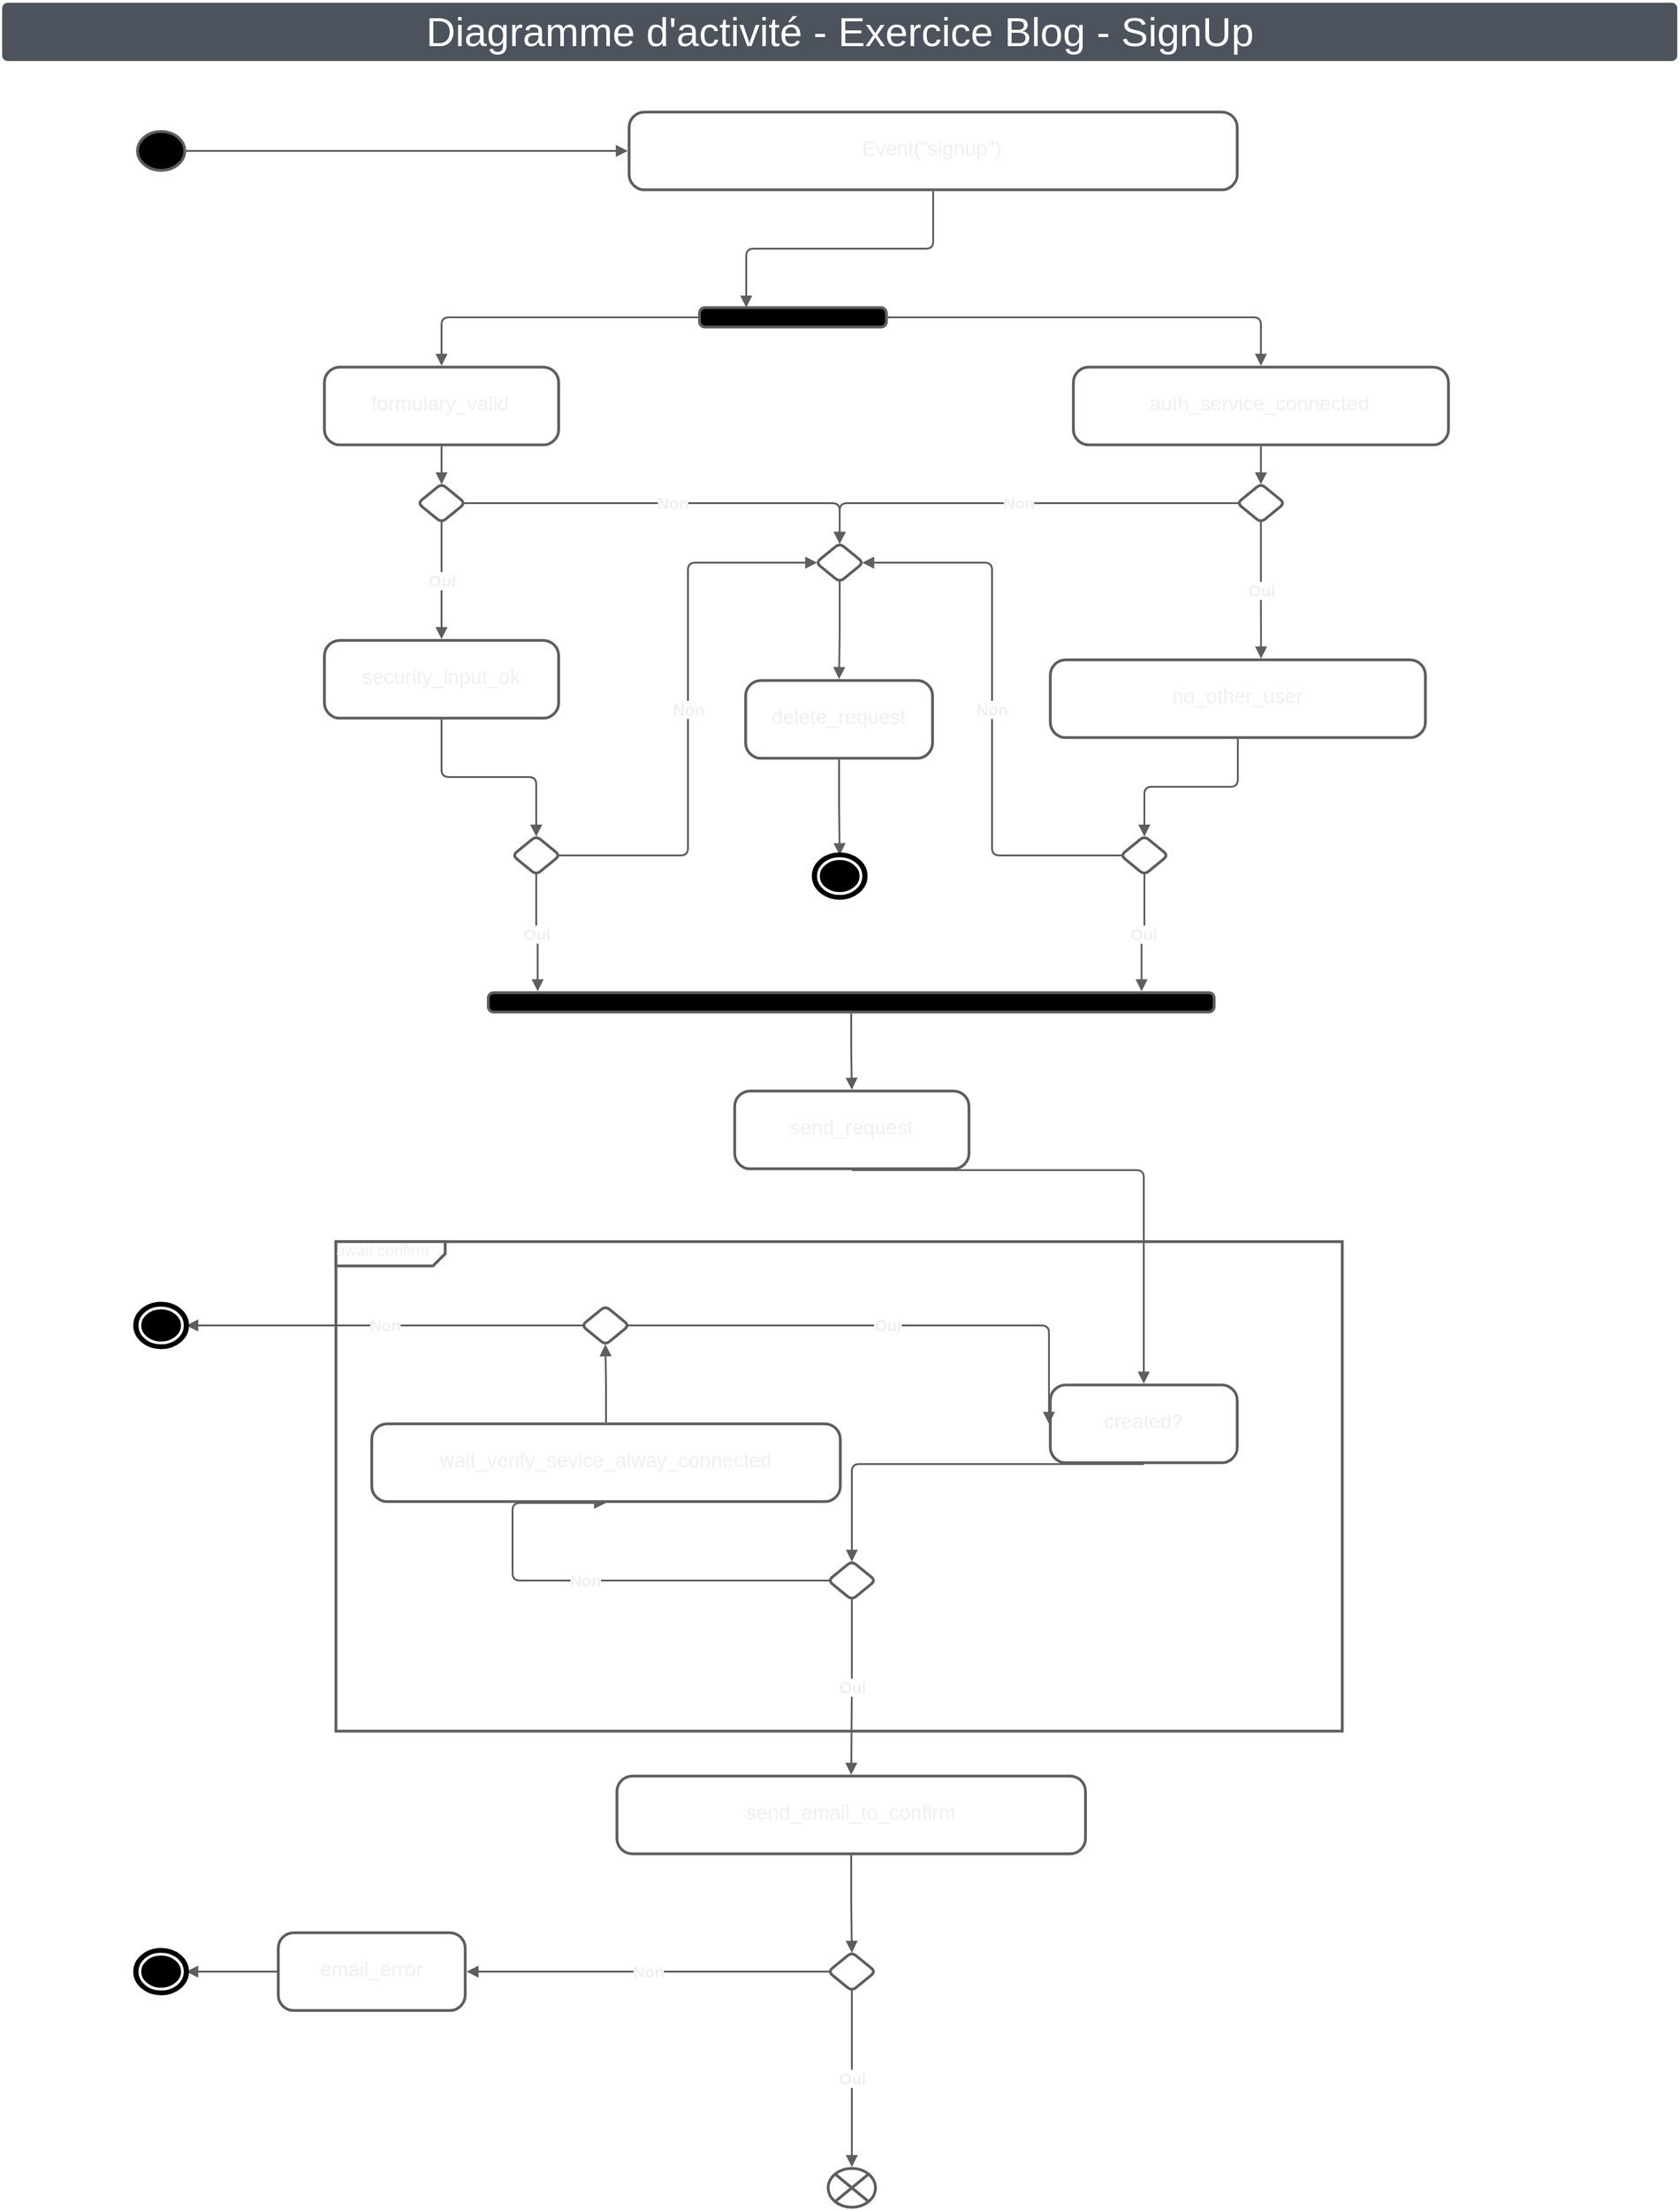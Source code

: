 <mxfile>
    <diagram id="xENb1PR-wKurncBFWdLF" name="Page-1">
        <mxGraphModel dx="2040" dy="3480" grid="1" gridSize="10" guides="1" tooltips="1" connect="1" arrows="0" fold="1" page="1" pageScale="1" pageWidth="850" pageHeight="1100" background="#ffffff" math="0" shadow="0">
            <root>
                <mxCell id="0"/>
                <mxCell id="1" parent="0"/>
                <UserObject label="await confirm" lucidchartObjectId="9NNubxDWasQ0" id="2">
                    <mxCell style="html=1;blockSpacing=1;whiteSpace=wrap;shape=mxgraph.sysml.package2;xSize=90;overflow=fill;fontSize=13;spacing=0;strokeColor=#5e5e5e;strokeOpacity=100;rounded=1;absoluteArcSize=1;arcSize=9;strokeWidth=2.3;container=1;pointerEvents=0;collapsible=0;recursiveResize=0;fontColor=#F0F0F0;align=left;" vertex="1" parent="1">
                        <mxGeometry x="423.5" y="-70" width="829" height="403" as="geometry"/>
                    </mxCell>
                </UserObject>
                <UserObject label="" lucidchartObjectId="KANum4VIUakB" id="3">
                    <mxCell style="html=1;overflow=block;blockSpacing=1;ellipse;fillColor=#000000;fontSize=13;spacing=0;strokeColor=#5e5e5e;strokeOpacity=100;rounded=1;absoluteArcSize=1;arcSize=9;strokeWidth=2.3;fontColor=#F0F0F0;" vertex="1" parent="1">
                        <mxGeometry x="260" y="-984" width="39" height="32" as="geometry"/>
                    </mxCell>
                </UserObject>
                <UserObject label="" lucidchartObjectId="9ANuZ-cOUqGq" id="4">
                    <mxCell style="html=1;jettySize=18;whiteSpace=wrap;fontSize=13;strokeColor=#5E5E5E;strokeWidth=1.5;rounded=1;arcSize=12;edgeStyle=orthogonalEdgeStyle;startArrow=none;endArrow=block;endFill=1;exitX=1.029;exitY=0.5;exitPerimeter=0;entryX=-0.002;entryY=0.5;entryPerimeter=0;fontColor=#F0F0F0;" edge="1" parent="1" source="3" target="5">
                        <mxGeometry width="100" height="100" relative="1" as="geometry">
                            <Array as="points"/>
                        </mxGeometry>
                    </mxCell>
                </UserObject>
                <mxCell id="5" value="&lt;div style=&quot;display: flex; justify-content: center; text-align: center; align-items: baseline; font-size: 0; line-height: 1.25;margin-top: -2px;&quot;&gt;&lt;span&gt;&lt;span style=&quot;font-size: 16.7px;&quot;&gt;Event(&quot;signup&quot;)&lt;/span&gt;&lt;/span&gt;&lt;/div&gt;" style="rounded=1;arcSize=20;overflow=block;blockSpacing=1;html=1;fontSize=13;spacing=0;strokeColor=#5e5e5e;strokeOpacity=100;strokeWidth=2.3;fontColor=#F0F0F0;" vertex="1" parent="1">
                    <mxGeometry x="665" y="-1000" width="501" height="64" as="geometry"/>
                </mxCell>
                <UserObject label="" lucidchartObjectId="eCNuh2-9iTkH" id="6">
                    <mxCell style="html=1;jettySize=18;whiteSpace=wrap;fontSize=13;strokeColor=#5E5E5E;strokeWidth=1.5;rounded=1;arcSize=12;edgeStyle=orthogonalEdgeStyle;startArrow=none;endArrow=block;endFill=1;exitX=0.5;exitY=1.017;exitPerimeter=0;entryX=0.25;entryY=0;entryPerimeter=0;fontColor=#F0F0F0;" edge="1" parent="1" source="5" target="7">
                        <mxGeometry width="100" height="100" relative="1" as="geometry">
                            <Array as="points"/>
                        </mxGeometry>
                    </mxCell>
                </UserObject>
                <UserObject label="" lucidchartObjectId="hCNuIkLAoGU2" id="7">
                    <mxCell style="html=1;overflow=block;blockSpacing=1;fillColor=#000000;fontSize=13;spacing=0;strokeColor=#5e5e5e;strokeOpacity=100;rounded=1;absoluteArcSize=1;arcSize=9;strokeWidth=2.3;fontColor=#F0F0F0;" vertex="1" parent="1">
                        <mxGeometry x="723" y="-839" width="154" height="16" as="geometry"/>
                    </mxCell>
                </UserObject>
                <UserObject label="" lucidchartObjectId="_CNuZhy.L0TY" id="8">
                    <mxCell style="html=1;jettySize=18;whiteSpace=wrap;fontSize=13;strokeColor=#5E5E5E;strokeWidth=1.5;rounded=1;arcSize=12;edgeStyle=orthogonalEdgeStyle;startArrow=none;endArrow=block;endFill=1;exitX=-0.007;exitY=0.5;exitPerimeter=0;entryX=0.5;entryY=-0.017;entryPerimeter=0;fontColor=#F0F0F0;" edge="1" parent="1" source="7" target="9">
                        <mxGeometry width="100" height="100" relative="1" as="geometry">
                            <Array as="points"/>
                        </mxGeometry>
                    </mxCell>
                </UserObject>
                <mxCell id="9" value="&lt;div style=&quot;display: flex; justify-content: center; text-align: center; align-items: baseline; font-size: 0; line-height: 1.25;margin-top: -2px;&quot;&gt;&lt;span&gt;&lt;span style=&quot;font-size: 16.7px;&quot;&gt;formulary_valid&lt;/span&gt;&lt;/span&gt;&lt;/div&gt;" style="rounded=1;arcSize=20;overflow=block;blockSpacing=1;html=1;fontSize=13;spacing=0;strokeColor=#5e5e5e;strokeOpacity=100;strokeWidth=2.3;fontColor=#F0F0F0;" vertex="1" parent="1">
                    <mxGeometry x="414" y="-790" width="193" height="64" as="geometry"/>
                </mxCell>
                <UserObject label="" lucidchartObjectId="CDNuMbn6S~Md" id="10">
                    <mxCell style="html=1;jettySize=18;whiteSpace=wrap;fontSize=13;strokeColor=#5E5E5E;strokeWidth=1.5;rounded=1;arcSize=12;edgeStyle=orthogonalEdgeStyle;startArrow=none;endArrow=block;endFill=1;exitX=1.007;exitY=0.5;exitPerimeter=0;entryX=0.5;entryY=-0.017;entryPerimeter=0;fontColor=#F0F0F0;" edge="1" parent="1" source="7" target="11">
                        <mxGeometry width="100" height="100" relative="1" as="geometry">
                            <Array as="points"/>
                        </mxGeometry>
                    </mxCell>
                </UserObject>
                <mxCell id="11" value="&lt;div style=&quot;display: flex; justify-content: center; text-align: center; align-items: baseline; font-size: 0; line-height: 1.25;margin-top: -2px;&quot;&gt;&lt;span&gt;&lt;span style=&quot;font-size: 16.7px;&quot;&gt;auth_service_connected &lt;/span&gt;&lt;/span&gt;&lt;/div&gt;" style="rounded=1;arcSize=20;overflow=block;blockSpacing=1;html=1;fontSize=13;spacing=0;strokeColor=#5e5e5e;strokeOpacity=100;strokeWidth=2.3;fontColor=#F0F0F0;" vertex="1" parent="1">
                    <mxGeometry x="1031" y="-790" width="309" height="64" as="geometry"/>
                </mxCell>
                <UserObject label="" lucidchartObjectId="bENuChNIqTIM" id="12">
                    <mxCell style="html=1;overflow=block;blockSpacing=1;whiteSpace=wrap;shape=rhombus;fontSize=13;spacing=0;strokeColor=#5e5e5e;strokeOpacity=100;rounded=1;absoluteArcSize=1;arcSize=9;strokeWidth=2.3;fontColor=#f0f0f0;" vertex="1" parent="1">
                        <mxGeometry x="1070" y="-404" width="39" height="32" as="geometry"/>
                    </mxCell>
                </UserObject>
                <UserObject label="" lucidchartObjectId="hENuyL7d47UH" id="13">
                    <mxCell style="html=1;jettySize=18;whiteSpace=wrap;fontSize=13;strokeColor=#5E5E5E;strokeWidth=1.5;rounded=1;arcSize=12;edgeStyle=orthogonalEdgeStyle;startArrow=none;endArrow=block;endFill=1;exitX=0.5;exitY=1.017;exitPerimeter=0;entryX=0.5;entryY=0.016;entryPerimeter=0;fontColor=#f0f0f0;" edge="1" parent="1" source="41" target="14">
                        <mxGeometry width="100" height="100" relative="1" as="geometry">
                            <Array as="points"/>
                        </mxGeometry>
                    </mxCell>
                </UserObject>
                <UserObject label="" lucidchartObjectId="iENu-VrhnDNN" id="14">
                    <mxCell style="html=1;overflow=block;blockSpacing=1;whiteSpace=wrap;shape=rhombus;fontSize=13;spacing=0;strokeColor=#5e5e5e;strokeOpacity=100;rounded=1;absoluteArcSize=1;arcSize=9;strokeWidth=2.3;fontColor=#f0f0f0;" vertex="1" parent="1">
                        <mxGeometry x="569" y="-404" width="39" height="32" as="geometry"/>
                    </mxCell>
                </UserObject>
                <UserObject label="" lucidchartObjectId="vENu-bHoKH-_" id="15">
                    <mxCell style="html=1;jettySize=18;whiteSpace=wrap;fontSize=13.3;fontColor=#f0f0f0;fontStyle=1;align=center;strokeColor=#5E5E5E;strokeWidth=1.5;rounded=1;arcSize=12;edgeStyle=orthogonalEdgeStyle;startArrow=none;endArrow=block;endFill=1;exitX=0.975;exitY=0.5;exitPerimeter=0;entryX=0.025;entryY=0.5;entryPerimeter=0;" edge="1" parent="1" source="14" target="17">
                        <mxGeometry width="100" height="100" relative="1" as="geometry">
                            <Array as="points"/>
                        </mxGeometry>
                    </mxCell>
                </UserObject>
                <mxCell id="16" value="Non" style="text;html=1;resizable=0;labelBackgroundColor=default;align=center;verticalAlign=middle;fontStyle=1;fontColor=#f0f0f0;fontSize=13.3;" vertex="1" parent="15">
                    <mxGeometry relative="1" as="geometry"/>
                </mxCell>
                <UserObject label="" lucidchartObjectId="wENu-WMFKMva" id="17">
                    <mxCell style="html=1;overflow=block;blockSpacing=1;whiteSpace=wrap;shape=rhombus;fontSize=13;spacing=0;strokeColor=#5e5e5e;strokeOpacity=100;rounded=1;absoluteArcSize=1;arcSize=9;strokeWidth=2.3;fontColor=#f0f0f0;" vertex="1" parent="1">
                        <mxGeometry x="819" y="-645" width="39" height="32" as="geometry"/>
                    </mxCell>
                </UserObject>
                <UserObject label="" lucidchartObjectId="RENuM_x4sSli" id="18">
                    <mxCell style="html=1;jettySize=18;whiteSpace=wrap;fontSize=13.3;fontColor=#f0f0f0;fontStyle=1;align=center;strokeColor=#5E5E5E;strokeWidth=1.5;rounded=1;arcSize=12;edgeStyle=orthogonalEdgeStyle;startArrow=none;endArrow=block;endFill=1;exitX=0.5;exitY=0.984;exitPerimeter=0;entryX=0.9;entryY=-0.07;entryPerimeter=0;" edge="1" parent="1" source="12" target="26">
                        <mxGeometry width="100" height="100" relative="1" as="geometry">
                            <Array as="points"/>
                        </mxGeometry>
                    </mxCell>
                </UserObject>
                <mxCell id="19" value="Oui" style="text;html=1;resizable=0;labelBackgroundColor=default;align=center;verticalAlign=middle;fontStyle=1;fontColor=#f0f0f0;fontSize=13.3;" vertex="1" parent="18">
                    <mxGeometry relative="1" as="geometry"/>
                </mxCell>
                <UserObject label="" lucidchartObjectId="UENuojL7oZFD" id="20">
                    <mxCell style="html=1;jettySize=18;whiteSpace=wrap;fontSize=13.3;fontColor=#f0f0f0;fontStyle=1;align=center;strokeColor=#5E5E5E;strokeWidth=1.5;rounded=1;arcSize=12;edgeStyle=orthogonalEdgeStyle;startArrow=none;endArrow=block;endFill=1;exitX=0.025;exitY=0.5;exitPerimeter=0;entryX=0.975;entryY=0.5;entryPerimeter=0;" edge="1" parent="1" source="12" target="17">
                        <mxGeometry width="100" height="100" relative="1" as="geometry">
                            <Array as="points"/>
                        </mxGeometry>
                    </mxCell>
                </UserObject>
                <mxCell id="21" value="Non" style="text;html=1;resizable=0;labelBackgroundColor=default;align=center;verticalAlign=middle;fontStyle=1;fontColor=#f0f0f0;fontSize=13.3;" vertex="1" parent="20">
                    <mxGeometry relative="1" as="geometry"/>
                </mxCell>
                <UserObject label="" lucidchartObjectId="GFNujyI0Qc8q" id="22">
                    <mxCell style="html=1;jettySize=18;whiteSpace=wrap;fontSize=13;strokeColor=#5E5E5E;strokeWidth=1.5;rounded=1;arcSize=12;edgeStyle=orthogonalEdgeStyle;startArrow=none;endArrow=block;endFill=1;exitX=0.5;exitY=0.984;exitPerimeter=0;entryX=0.5;entryY=-0.017;entryPerimeter=0;fontColor=#f0f0f0;" edge="1" parent="1" source="17" target="23">
                        <mxGeometry width="100" height="100" relative="1" as="geometry">
                            <Array as="points"/>
                        </mxGeometry>
                    </mxCell>
                </UserObject>
                <mxCell id="23" value="&lt;div style=&quot;display: flex; justify-content: center; text-align: center; align-items: baseline; font-size: 0; line-height: 1.25;margin-top: -2px;&quot;&gt;&lt;span&gt;&lt;span style=&quot;font-size: 16.7px;&quot;&gt;delete_request&lt;/span&gt;&lt;/span&gt;&lt;/div&gt;" style="rounded=1;arcSize=20;whiteSpace=wrap;overflow=block;blockSpacing=1;html=1;fontSize=13;spacing=0;strokeColor=#5e5e5e;strokeOpacity=100;strokeWidth=2.3;fontColor=#f0f0f0;" vertex="1" parent="1">
                    <mxGeometry x="761" y="-532" width="154" height="64" as="geometry"/>
                </mxCell>
                <UserObject label="" lucidchartObjectId="AGNuyfDCfZ3p" id="24">
                    <mxCell style="html=1;jettySize=18;whiteSpace=wrap;fontSize=13;strokeColor=#5E5E5E;strokeWidth=1.5;rounded=1;arcSize=12;edgeStyle=orthogonalEdgeStyle;startArrow=none;endArrow=block;endFill=1;exitX=0.5;exitY=1.017;exitPerimeter=0;entryX=0.5;entryY=-0.035;entryPerimeter=0;fontColor=#f0f0f0;" edge="1" parent="1" source="23" target="25">
                        <mxGeometry width="100" height="100" relative="1" as="geometry">
                            <Array as="points"/>
                        </mxGeometry>
                    </mxCell>
                </UserObject>
                <UserObject label="" lucidchartObjectId="CGNuHaA0Pcdx" id="25">
                    <mxCell style="html=1;overflow=block;blockSpacing=1;whiteSpace=wrap;shape=mxgraph.bpmn.shape;outline=end;symbol=terminate;strokeColor=#000000;fillColor=#ffffff;fontSize=13;spacing=0;strokeOpacity=100;rounded=1;absoluteArcSize=1;arcSize=9;strokeWidth=2.3;fontColor=#f0f0f0;" vertex="1" parent="1">
                        <mxGeometry x="819" y="-387" width="39" height="32" as="geometry"/>
                    </mxCell>
                </UserObject>
                <UserObject label="" lucidchartObjectId=".GNuiZ.bpCaC" id="26">
                    <mxCell style="html=1;overflow=block;blockSpacing=1;whiteSpace=wrap;fillColor=#000000;fontSize=13;spacing=0;strokeColor=#5e5e5e;strokeOpacity=100;rounded=1;absoluteArcSize=1;arcSize=9;strokeWidth=2.3;fontColor=#f0f0f0;" vertex="1" parent="1">
                        <mxGeometry x="549" y="-275" width="598" height="16" as="geometry"/>
                    </mxCell>
                </UserObject>
                <UserObject label="" lucidchartObjectId="sHNutsPccugG" id="27">
                    <mxCell style="html=1;jettySize=18;whiteSpace=wrap;fontSize=13.3;fontColor=#f0f0f0;fontStyle=1;align=center;strokeColor=#5E5E5E;strokeWidth=1.5;rounded=1;arcSize=12;edgeStyle=orthogonalEdgeStyle;startArrow=none;endArrow=block;endFill=1;exitX=0.5;exitY=0.984;exitPerimeter=0;entryX=0.068;entryY=-0.07;entryPerimeter=0;" edge="1" parent="1" source="14" target="26">
                        <mxGeometry width="100" height="100" relative="1" as="geometry">
                            <Array as="points"/>
                        </mxGeometry>
                    </mxCell>
                </UserObject>
                <mxCell id="28" value="Oui" style="text;html=1;resizable=0;labelBackgroundColor=default;align=center;verticalAlign=middle;fontStyle=1;fontColor=#f0f0f0;fontSize=13.3;" vertex="1" parent="27">
                    <mxGeometry relative="1" as="geometry"/>
                </mxCell>
                <mxCell id="29" value="&lt;div style=&quot;display: flex; justify-content: center; text-align: center; align-items: baseline; font-size: 0; line-height: 1.25;margin-top: -2px;&quot;&gt;&lt;span&gt;&lt;span style=&quot;font-size: 16.7px;&quot;&gt;no_other_user&lt;/span&gt;&lt;/span&gt;&lt;/div&gt;" style="rounded=1;arcSize=20;whiteSpace=wrap;overflow=block;blockSpacing=1;html=1;fontSize=13;spacing=0;strokeColor=#5e5e5e;strokeOpacity=100;strokeWidth=2.3;fontColor=#f0f0f0;" vertex="1" parent="1">
                    <mxGeometry x="1012" y="-549" width="309" height="64" as="geometry"/>
                </mxCell>
                <UserObject label="" lucidchartObjectId="rJNu3k_f-T4b" id="30">
                    <mxCell style="html=1;jettySize=18;whiteSpace=wrap;fontSize=13;strokeColor=#5E5E5E;strokeWidth=1.5;rounded=1;arcSize=12;edgeStyle=orthogonalEdgeStyle;startArrow=none;endArrow=block;endFill=1;exitX=0.5;exitY=1.017;exitPerimeter=0;entryX=0.5;entryY=0.016;entryPerimeter=0;fontColor=#F0F0F0;" edge="1" parent="1" source="11" target="31">
                        <mxGeometry width="100" height="100" relative="1" as="geometry">
                            <Array as="points"/>
                        </mxGeometry>
                    </mxCell>
                </UserObject>
                <UserObject label="" lucidchartObjectId="sJNuisR-MhfG" id="31">
                    <mxCell style="html=1;overflow=block;blockSpacing=1;whiteSpace=wrap;shape=rhombus;fontSize=13;spacing=0;strokeColor=#5e5e5e;strokeOpacity=100;rounded=1;absoluteArcSize=1;arcSize=9;strokeWidth=2.3;fontColor=#f0f0f0;" vertex="1" parent="1">
                        <mxGeometry x="1166" y="-694" width="39" height="32" as="geometry"/>
                    </mxCell>
                </UserObject>
                <UserObject label="" lucidchartObjectId="vJNuU-E9qUAA" id="32">
                    <mxCell style="html=1;jettySize=18;whiteSpace=wrap;fontSize=13.3;fontColor=#f0f0f0;fontStyle=1;align=center;strokeColor=#5E5E5E;strokeWidth=1.5;rounded=1;arcSize=12;edgeStyle=orthogonalEdgeStyle;startArrow=none;endArrow=block;endFill=1;exitX=0.5;exitY=0.984;exitPerimeter=0;entryX=0.562;entryY=-0.017;entryPerimeter=0;" edge="1" parent="1" source="31" target="29">
                        <mxGeometry width="100" height="100" relative="1" as="geometry">
                            <Array as="points"/>
                        </mxGeometry>
                    </mxCell>
                </UserObject>
                <mxCell id="33" value="Oui" style="text;html=1;resizable=0;labelBackgroundColor=default;align=center;verticalAlign=middle;fontStyle=1;fontColor=#f0f0f0;fontSize=13.3;" vertex="1" parent="32">
                    <mxGeometry relative="1" as="geometry"/>
                </mxCell>
                <UserObject label="" lucidchartObjectId="CJNuX-OfsDIr" id="34">
                    <mxCell style="html=1;jettySize=18;whiteSpace=wrap;fontSize=13.3;fontColor=#f0f0f0;fontStyle=1;align=center;strokeColor=#5E5E5E;strokeWidth=1.5;rounded=1;arcSize=12;edgeStyle=orthogonalEdgeStyle;startArrow=none;endArrow=block;endFill=1;exitX=0.025;exitY=0.5;exitPerimeter=0;entryX=0.5;entryY=0.016;entryPerimeter=0;" edge="1" parent="1" source="31" target="17">
                        <mxGeometry width="100" height="100" relative="1" as="geometry">
                            <Array as="points"/>
                        </mxGeometry>
                    </mxCell>
                </UserObject>
                <mxCell id="35" value="Non" style="text;html=1;resizable=0;labelBackgroundColor=default;align=center;verticalAlign=middle;fontStyle=1;fontColor=#f0f0f0;fontSize=13.3;" vertex="1" parent="34">
                    <mxGeometry relative="1" as="geometry"/>
                </mxCell>
                <UserObject label="" lucidchartObjectId="IJNuMA8zq1ss" id="36">
                    <mxCell style="html=1;jettySize=18;whiteSpace=wrap;fontSize=13;strokeColor=#5E5E5E;strokeWidth=1.5;rounded=1;arcSize=12;edgeStyle=orthogonalEdgeStyle;startArrow=none;endArrow=block;endFill=1;exitX=0.5;exitY=1.017;exitPerimeter=0;entryX=0.5;entryY=0.016;entryPerimeter=0;fontColor=#f0f0f0;" edge="1" parent="1" source="29" target="12">
                        <mxGeometry width="100" height="100" relative="1" as="geometry">
                            <Array as="points"/>
                        </mxGeometry>
                    </mxCell>
                </UserObject>
                <UserObject label="" lucidchartObjectId="8KNuIokJuios" id="37">
                    <mxCell style="html=1;jettySize=18;whiteSpace=wrap;fontSize=13;strokeColor=#5E5E5E;strokeWidth=1.5;rounded=1;arcSize=12;edgeStyle=orthogonalEdgeStyle;startArrow=none;endArrow=block;endFill=1;exitX=0.5;exitY=1.017;exitPerimeter=0;entryX=0.5;entryY=0.016;entryPerimeter=0;fontColor=#F0F0F0;" edge="1" parent="1" source="9" target="38">
                        <mxGeometry width="100" height="100" relative="1" as="geometry">
                            <Array as="points"/>
                        </mxGeometry>
                    </mxCell>
                </UserObject>
                <UserObject label="" lucidchartObjectId="9KNuPIdGmb6U" id="38">
                    <mxCell style="html=1;overflow=block;blockSpacing=1;whiteSpace=wrap;shape=rhombus;fontSize=13;spacing=0;strokeColor=#5e5e5e;strokeOpacity=100;rounded=1;absoluteArcSize=1;arcSize=9;strokeWidth=2.3;fontColor=#f0f0f0;" vertex="1" parent="1">
                        <mxGeometry x="491" y="-694" width="39" height="32" as="geometry"/>
                    </mxCell>
                </UserObject>
                <UserObject label="" lucidchartObjectId="eLNunPSPW104" id="39">
                    <mxCell style="html=1;jettySize=18;whiteSpace=wrap;fontSize=13.3;fontColor=#f0f0f0;fontStyle=1;align=center;strokeColor=#5E5E5E;strokeWidth=1.5;rounded=1;arcSize=12;edgeStyle=orthogonalEdgeStyle;startArrow=none;endArrow=block;endFill=1;exitX=0.5;exitY=0.984;exitPerimeter=0;entryX=0.5;entryY=-0.017;entryPerimeter=0;" edge="1" parent="1" source="38" target="41">
                        <mxGeometry width="100" height="100" relative="1" as="geometry">
                            <Array as="points"/>
                        </mxGeometry>
                    </mxCell>
                </UserObject>
                <mxCell id="40" value="Oui" style="text;html=1;resizable=0;labelBackgroundColor=default;align=center;verticalAlign=middle;fontStyle=1;fontColor=#f0f0f0;fontSize=13.3;" vertex="1" parent="39">
                    <mxGeometry relative="1" as="geometry"/>
                </mxCell>
                <mxCell id="41" value="&lt;div style=&quot;display: flex; justify-content: center; text-align: center; align-items: baseline; font-size: 0; line-height: 1.25;margin-top: -2px;&quot;&gt;&lt;span&gt;&lt;span style=&quot;font-size: 16.7px;&quot;&gt;security_input_ok&lt;/span&gt;&lt;/span&gt;&lt;/div&gt;" style="rounded=1;arcSize=20;whiteSpace=wrap;overflow=block;blockSpacing=1;html=1;fontSize=13;spacing=0;strokeColor=#5e5e5e;strokeOpacity=100;strokeWidth=2.3;fontColor=#f0f0f0;" vertex="1" parent="1">
                    <mxGeometry x="414" y="-565" width="193" height="64" as="geometry"/>
                </mxCell>
                <UserObject label="" lucidchartObjectId="lLNuz2mynfg4" id="42">
                    <mxCell style="html=1;jettySize=18;whiteSpace=wrap;fontSize=13.3;fontColor=#f0f0f0;fontStyle=1;align=center;strokeColor=#5E5E5E;strokeWidth=1.5;rounded=1;arcSize=12;edgeStyle=orthogonalEdgeStyle;startArrow=none;endArrow=block;endFill=1;exitX=0.975;exitY=0.5;exitPerimeter=0;entryX=0.5;entryY=0.016;entryPerimeter=0;" edge="1" parent="1" source="38" target="17">
                        <mxGeometry width="100" height="100" relative="1" as="geometry">
                            <Array as="points"/>
                        </mxGeometry>
                    </mxCell>
                </UserObject>
                <mxCell id="43" value="Non" style="text;html=1;resizable=0;labelBackgroundColor=default;align=center;verticalAlign=middle;fontStyle=1;fontColor=#f0f0f0;fontSize=13.3;" vertex="1" parent="42">
                    <mxGeometry relative="1" as="geometry"/>
                </mxCell>
                <UserObject label="" lucidchartObjectId="qNNuN7e2O3u6" id="44">
                    <mxCell style="html=1;jettySize=18;whiteSpace=wrap;fontSize=13;strokeColor=#5E5E5E;strokeWidth=1.5;rounded=1;arcSize=12;edgeStyle=orthogonalEdgeStyle;startArrow=none;endArrow=block;endFill=1;exitX=0.5;exitY=1.07;exitPerimeter=0;entryX=0.5;entryY=-0.017;entryPerimeter=0;fontColor=#f0f0f0;" edge="1" parent="1" source="26" target="45">
                        <mxGeometry width="100" height="100" relative="1" as="geometry">
                            <Array as="points"/>
                        </mxGeometry>
                    </mxCell>
                </UserObject>
                <mxCell id="45" value="&lt;div style=&quot;display: flex; justify-content: center; text-align: center; align-items: baseline; font-size: 0; line-height: 1.25;margin-top: -2px;&quot;&gt;&lt;span&gt;&lt;span style=&quot;font-size: 16.7px;&quot;&gt;send_request&lt;/span&gt;&lt;/span&gt;&lt;/div&gt;" style="rounded=1;arcSize=20;whiteSpace=wrap;overflow=block;blockSpacing=1;html=1;fontSize=13;spacing=0;strokeColor=#5e5e5e;strokeOpacity=100;strokeWidth=2.3;fontColor=#f0f0f0;" vertex="1" parent="1">
                    <mxGeometry x="752" y="-194" width="193" height="64" as="geometry"/>
                </mxCell>
                <UserObject label="" lucidchartObjectId="uONuEctptQsI" id="46">
                    <mxCell style="html=1;jettySize=18;whiteSpace=wrap;fontSize=13;strokeColor=#5E5E5E;strokeWidth=1.5;rounded=1;arcSize=12;edgeStyle=orthogonalEdgeStyle;startArrow=none;endArrow=block;endFill=1;exitX=0.5;exitY=1.017;exitPerimeter=0;entryX=0.5;entryY=-0.017;entryPerimeter=0;fontColor=#f0f0f0;" edge="1" parent="1" source="45" target="47">
                        <mxGeometry width="100" height="100" relative="1" as="geometry">
                            <Array as="points"/>
                        </mxGeometry>
                    </mxCell>
                </UserObject>
                <mxCell id="47" value="&lt;div style=&quot;display: flex; justify-content: center; text-align: center; align-items: baseline; font-size: 0; line-height: 1.25;margin-top: -2px;&quot;&gt;&lt;span&gt;&lt;span style=&quot;font-size: 16.7px;&quot;&gt;created?&lt;/span&gt;&lt;/span&gt;&lt;/div&gt;" style="rounded=1;arcSize=20;whiteSpace=wrap;overflow=block;blockSpacing=1;html=1;fontSize=13;spacing=0;strokeColor=#5e5e5e;strokeOpacity=100;strokeWidth=2.3;fontColor=#f0f0f0;" vertex="1" parent="1">
                    <mxGeometry x="1012" y="48" width="154" height="64" as="geometry"/>
                </mxCell>
                <UserObject label="" lucidchartObjectId="tPNuKIG653~S" id="48">
                    <mxCell style="html=1;jettySize=18;whiteSpace=wrap;fontSize=13;strokeColor=#5E5E5E;strokeWidth=1.5;rounded=1;arcSize=12;edgeStyle=orthogonalEdgeStyle;startArrow=none;endArrow=block;endFill=1;exitX=0.5;exitY=1.017;exitPerimeter=0;entryX=0.5;entryY=0.016;entryPerimeter=0;fontColor=#f0f0f0;" edge="1" parent="1" source="47" target="49">
                        <mxGeometry width="100" height="100" relative="1" as="geometry">
                            <Array as="points"/>
                        </mxGeometry>
                    </mxCell>
                </UserObject>
                <UserObject label="" lucidchartObjectId="vPNu8dV2SVg6" id="49">
                    <mxCell style="html=1;overflow=block;blockSpacing=1;whiteSpace=wrap;shape=rhombus;fontSize=13;spacing=0;strokeColor=#5e5e5e;strokeOpacity=100;rounded=1;absoluteArcSize=1;arcSize=9;strokeWidth=2.3;fontColor=#f0f0f0;" vertex="1" parent="1">
                        <mxGeometry x="829" y="193" width="39" height="32" as="geometry"/>
                    </mxCell>
                </UserObject>
                <UserObject label="" lucidchartObjectId="APNuz84FQ8UU" id="50">
                    <mxCell style="html=1;jettySize=18;whiteSpace=wrap;fontSize=13.3;fontColor=#f0f0f0;fontStyle=1;align=center;strokeColor=#5E5E5E;strokeWidth=1.5;rounded=1;arcSize=12;edgeStyle=orthogonalEdgeStyle;startArrow=none;endArrow=block;endFill=1;exitX=0.5;exitY=0.984;exitPerimeter=0;entryX=0.5;entryY=-0.017;entryPerimeter=0;" edge="1" parent="1" source="49" target="62">
                        <mxGeometry width="100" height="100" relative="1" as="geometry">
                            <Array as="points"/>
                        </mxGeometry>
                    </mxCell>
                </UserObject>
                <mxCell id="51" value="Oui" style="text;html=1;resizable=0;labelBackgroundColor=default;align=center;verticalAlign=middle;fontStyle=1;fontColor=#f0f0f0;fontSize=13.3;" vertex="1" parent="50">
                    <mxGeometry relative="1" as="geometry"/>
                </mxCell>
                <UserObject label="" lucidchartObjectId="IPNut1IvCcZ7" id="52">
                    <mxCell style="html=1;jettySize=18;whiteSpace=wrap;fontSize=13.3;fontColor=#f0f0f0;fontStyle=1;align=center;strokeColor=#5E5E5E;strokeWidth=1.5;rounded=1;arcSize=12;edgeStyle=orthogonalEdgeStyle;startArrow=none;endArrow=block;endFill=1;exitX=0.025;exitY=0.5;exitPerimeter=0;entryX=0.5;entryY=1.017;entryPerimeter=0;" edge="1" parent="1" source="49" target="54">
                        <mxGeometry width="100" height="100" relative="1" as="geometry">
                            <Array as="points">
                                <mxPoint x="569" y="209"/>
                            </Array>
                        </mxGeometry>
                    </mxCell>
                </UserObject>
                <mxCell id="53" value="Non" style="text;html=1;resizable=0;labelBackgroundColor=default;align=center;verticalAlign=middle;fontStyle=1;fontColor=#f0f0f0;fontSize=13.3;" vertex="1" parent="52">
                    <mxGeometry relative="1" as="geometry"/>
                </mxCell>
                <mxCell id="54" value="&lt;div style=&quot;display: flex; justify-content: center; text-align: center; align-items: baseline; font-size: 0; line-height: 1.25;margin-top: -2px;&quot;&gt;&lt;span&gt;&lt;span style=&quot;font-size: 16.7px;&quot;&gt;wait_verify_sevice_alway_connected&lt;/span&gt;&lt;/span&gt;&lt;/div&gt;" style="rounded=1;arcSize=20;whiteSpace=wrap;overflow=block;blockSpacing=1;html=1;fontSize=13;spacing=0;strokeColor=#5e5e5e;strokeOpacity=100;strokeWidth=2.3;fontColor=#f0f0f0;" vertex="1" parent="1">
                    <mxGeometry x="453" y="80" width="386" height="64" as="geometry"/>
                </mxCell>
                <UserObject label="" lucidchartObjectId="PQNukw4kRTRE" id="55">
                    <mxCell style="html=1;jettySize=18;whiteSpace=wrap;fontSize=13;strokeColor=#5E5E5E;strokeWidth=1.5;rounded=1;arcSize=12;edgeStyle=orthogonalEdgeStyle;startArrow=none;endArrow=block;endFill=1;exitX=0.5;exitY=-0.017;exitPerimeter=0;entryX=0.5;entryY=0.984;entryPerimeter=0;fontColor=#f0f0f0;" edge="1" parent="1" source="54" target="56">
                        <mxGeometry width="100" height="100" relative="1" as="geometry">
                            <Array as="points"/>
                        </mxGeometry>
                    </mxCell>
                </UserObject>
                <UserObject label="" lucidchartObjectId="QQNu_uLLLexZ" id="56">
                    <mxCell style="html=1;overflow=block;blockSpacing=1;whiteSpace=wrap;shape=rhombus;fontSize=13;spacing=0;strokeColor=#5e5e5e;strokeOpacity=100;rounded=1;absoluteArcSize=1;arcSize=9;strokeWidth=2.3;fontColor=#f0f0f0;" vertex="1" parent="1">
                        <mxGeometry x="626" y="-17" width="39" height="32" as="geometry"/>
                    </mxCell>
                </UserObject>
                <UserObject label="" lucidchartObjectId="UQNuPvqh8XvP" id="57">
                    <mxCell style="html=1;jettySize=18;whiteSpace=wrap;fontSize=13.3;fontColor=#f0f0f0;fontStyle=1;align=center;strokeColor=#5E5E5E;strokeWidth=1.5;rounded=1;arcSize=12;edgeStyle=orthogonalEdgeStyle;startArrow=none;endArrow=block;endFill=1;exitX=0.975;exitY=0.5;exitPerimeter=0;entryX=-0.007;entryY=0.5;entryPerimeter=0;" edge="1" parent="1" source="56" target="47">
                        <mxGeometry width="100" height="100" relative="1" as="geometry">
                            <Array as="points"/>
                        </mxGeometry>
                    </mxCell>
                </UserObject>
                <mxCell id="58" value="Oui" style="text;html=1;resizable=0;labelBackgroundColor=default;align=center;verticalAlign=middle;fontStyle=1;fontColor=#f0f0f0;fontSize=13.3;" vertex="1" parent="57">
                    <mxGeometry relative="1" as="geometry"/>
                </mxCell>
                <UserObject label="" lucidchartObjectId="2QNuEXVVpv27" id="59">
                    <mxCell style="html=1;jettySize=18;whiteSpace=wrap;fontSize=13.3;fontColor=#f0f0f0;fontStyle=1;align=center;strokeColor=#5E5E5E;strokeWidth=1.5;rounded=1;arcSize=12;edgeStyle=orthogonalEdgeStyle;startArrow=none;endArrow=block;endFill=1;exitX=0.025;exitY=0.5;exitPerimeter=0;entryX=1.029;entryY=0.5;entryPerimeter=0;" edge="1" parent="1" source="56" target="61">
                        <mxGeometry width="100" height="100" relative="1" as="geometry">
                            <Array as="points"/>
                        </mxGeometry>
                    </mxCell>
                </UserObject>
                <mxCell id="60" value="Non" style="text;html=1;resizable=0;labelBackgroundColor=default;align=center;verticalAlign=middle;fontStyle=1;fontColor=#f0f0f0;fontSize=13.3;" vertex="1" parent="59">
                    <mxGeometry relative="1" as="geometry"/>
                </mxCell>
                <UserObject label="" lucidchartObjectId="3QNuK7Czyz2s" id="61">
                    <mxCell style="html=1;overflow=block;blockSpacing=1;whiteSpace=wrap;shape=mxgraph.bpmn.shape;outline=end;symbol=terminate;strokeColor=#000000;fillColor=#ffffff;fontSize=13;spacing=0;strokeOpacity=100;rounded=1;absoluteArcSize=1;arcSize=9;strokeWidth=2.3;fontColor=#f0f0f0;" vertex="1" parent="1">
                        <mxGeometry x="260" y="-17" width="39" height="32" as="geometry"/>
                    </mxCell>
                </UserObject>
                <mxCell id="62" value="&lt;div style=&quot;display: flex; justify-content: center; text-align: center; align-items: baseline; font-size: 0; line-height: 1.25;margin-top: -2px;&quot;&gt;&lt;span&gt;&lt;span style=&quot;font-size: 16.7px;&quot;&gt;send_email_to_confirm&lt;/span&gt;&lt;/span&gt;&lt;/div&gt;" style="rounded=1;arcSize=20;whiteSpace=wrap;overflow=block;blockSpacing=1;html=1;fontSize=13;spacing=0;strokeColor=#5e5e5e;strokeOpacity=100;strokeWidth=2.3;fontColor=#f0f0f0;" vertex="1" parent="1">
                    <mxGeometry x="655" y="370" width="386" height="64" as="geometry"/>
                </mxCell>
                <UserObject label="" lucidchartObjectId="aVNukrVhu-cX" id="63">
                    <mxCell style="html=1;jettySize=18;whiteSpace=wrap;fontSize=13;strokeColor=#5E5E5E;strokeWidth=1.5;rounded=1;arcSize=12;edgeStyle=orthogonalEdgeStyle;startArrow=none;endArrow=block;endFill=1;exitX=0.5;exitY=1.017;exitPerimeter=0;entryX=0.5;entryY=0.016;entryPerimeter=0;fontColor=#f0f0f0;" edge="1" parent="1" source="62" target="64">
                        <mxGeometry width="100" height="100" relative="1" as="geometry">
                            <Array as="points"/>
                        </mxGeometry>
                    </mxCell>
                </UserObject>
                <UserObject label="" lucidchartObjectId="bVNuUQ6sD9os" id="64">
                    <mxCell style="html=1;overflow=block;blockSpacing=1;whiteSpace=wrap;shape=rhombus;fontSize=13;spacing=0;strokeColor=#5e5e5e;strokeOpacity=100;rounded=1;absoluteArcSize=1;arcSize=9;strokeWidth=2.3;fontColor=#f0f0f0;" vertex="1" parent="1">
                        <mxGeometry x="829" y="515" width="39" height="32" as="geometry"/>
                    </mxCell>
                </UserObject>
                <UserObject label="" lucidchartObjectId="zVNu8WlKqnKs" id="65">
                    <mxCell style="html=1;jettySize=18;whiteSpace=wrap;fontSize=13.3;fontColor=#f0f0f0;fontStyle=1;align=center;strokeColor=#5E5E5E;strokeWidth=1.5;rounded=1;arcSize=12;edgeStyle=orthogonalEdgeStyle;startArrow=none;endArrow=block;endFill=1;exitX=0.5;exitY=0.984;exitPerimeter=0;entryX=0.5;entryY=-0.035;entryPerimeter=0;" edge="1" parent="1" source="64" target="67">
                        <mxGeometry width="100" height="100" relative="1" as="geometry">
                            <Array as="points"/>
                        </mxGeometry>
                    </mxCell>
                </UserObject>
                <mxCell id="66" value="Oui" style="text;html=1;resizable=0;labelBackgroundColor=default;align=center;verticalAlign=middle;fontStyle=1;fontColor=#f0f0f0;fontSize=13.3;" vertex="1" parent="65">
                    <mxGeometry relative="1" as="geometry"/>
                </mxCell>
                <UserObject label="" lucidchartObjectId="AVNuHxImQMBd" id="67">
                    <mxCell style="html=1;overflow=block;blockSpacing=1;whiteSpace=wrap;shape=mxgraph.flowchart.or;fontSize=13;spacing=0;strokeColor=#5e5e5e;strokeOpacity=100;rounded=1;absoluteArcSize=1;arcSize=9;strokeWidth=2.3;fontColor=#f0f0f0;" vertex="1" parent="1">
                        <mxGeometry x="829" y="693" width="39" height="32" as="geometry"/>
                    </mxCell>
                </UserObject>
                <UserObject label="" lucidchartObjectId="KVNuYAZXLwiq" id="68">
                    <mxCell style="html=1;jettySize=18;whiteSpace=wrap;fontSize=13.3;fontColor=#f0f0f0;fontStyle=1;align=center;strokeColor=#5E5E5E;strokeWidth=1.5;rounded=1;arcSize=12;edgeStyle=orthogonalEdgeStyle;startArrow=none;endArrow=block;endFill=1;exitX=0.025;exitY=0.5;exitPerimeter=0;entryX=1.007;entryY=0.5;entryPerimeter=0;" edge="1" parent="1" source="64" target="70">
                        <mxGeometry width="100" height="100" relative="1" as="geometry">
                            <Array as="points"/>
                        </mxGeometry>
                    </mxCell>
                </UserObject>
                <mxCell id="69" value="Non" style="text;html=1;resizable=0;labelBackgroundColor=default;align=center;verticalAlign=middle;fontStyle=1;fontColor=#f0f0f0;fontSize=13.3;" vertex="1" parent="68">
                    <mxGeometry relative="1" as="geometry"/>
                </mxCell>
                <mxCell id="70" value="&lt;div style=&quot;display: flex; justify-content: center; text-align: center; align-items: baseline; font-size: 0; line-height: 1.25;margin-top: -2px;&quot;&gt;&lt;span&gt;&lt;span style=&quot;font-size: 16.7px;&quot;&gt;email_error&lt;/span&gt;&lt;/span&gt;&lt;/div&gt;" style="rounded=1;arcSize=20;whiteSpace=wrap;overflow=block;blockSpacing=1;html=1;fontSize=13;spacing=0;strokeColor=#5e5e5e;strokeOpacity=100;strokeWidth=2.3;fontColor=#f0f0f0;" vertex="1" parent="1">
                    <mxGeometry x="376" y="499" width="154" height="64" as="geometry"/>
                </mxCell>
                <UserObject label="" lucidchartObjectId="XVNuIiruViz_" id="71">
                    <mxCell style="html=1;jettySize=18;whiteSpace=wrap;fontSize=13;strokeColor=#5E5E5E;strokeWidth=1.5;rounded=1;arcSize=12;edgeStyle=orthogonalEdgeStyle;startArrow=none;endArrow=block;endFill=1;exitX=-0.007;exitY=0.5;exitPerimeter=0;entryX=1.029;entryY=0.5;entryPerimeter=0;fontColor=#f0f0f0;" edge="1" parent="1" source="70" target="72">
                        <mxGeometry width="100" height="100" relative="1" as="geometry">
                            <Array as="points"/>
                        </mxGeometry>
                    </mxCell>
                </UserObject>
                <UserObject label="" lucidchartObjectId="YVNunhURaBvm" id="72">
                    <mxCell style="html=1;overflow=block;blockSpacing=1;whiteSpace=wrap;shape=mxgraph.bpmn.shape;outline=end;symbol=terminate;strokeColor=#000000;fillColor=#ffffff;fontSize=13;spacing=0;strokeOpacity=100;rounded=1;absoluteArcSize=1;arcSize=9;strokeWidth=2.3;fontColor=#f0f0f0;" vertex="1" parent="1">
                        <mxGeometry x="260" y="515" width="39" height="32" as="geometry"/>
                    </mxCell>
                </UserObject>
                <UserObject label="Diagramme d'activité - Exercice Blog - SignUp" lucidchartObjectId="EWNu2kRmHmmf" id="73">
                    <mxCell style="html=1;overflow=block;blockSpacing=1;whiteSpace=wrap;fontSize=33.3;fontColor=#ffffff;align=center;spacing=3.8;strokeOpacity=0;fillOpacity=100;rounded=1;absoluteArcSize=1;arcSize=9;fillColor=#4c535d;strokeWidth=2.3;" vertex="1" parent="1">
                        <mxGeometry x="148.5" y="-1090" width="1380" height="48" as="geometry"/>
                    </mxCell>
                </UserObject>
            </root>
        </mxGraphModel>
    </diagram>
</mxfile>